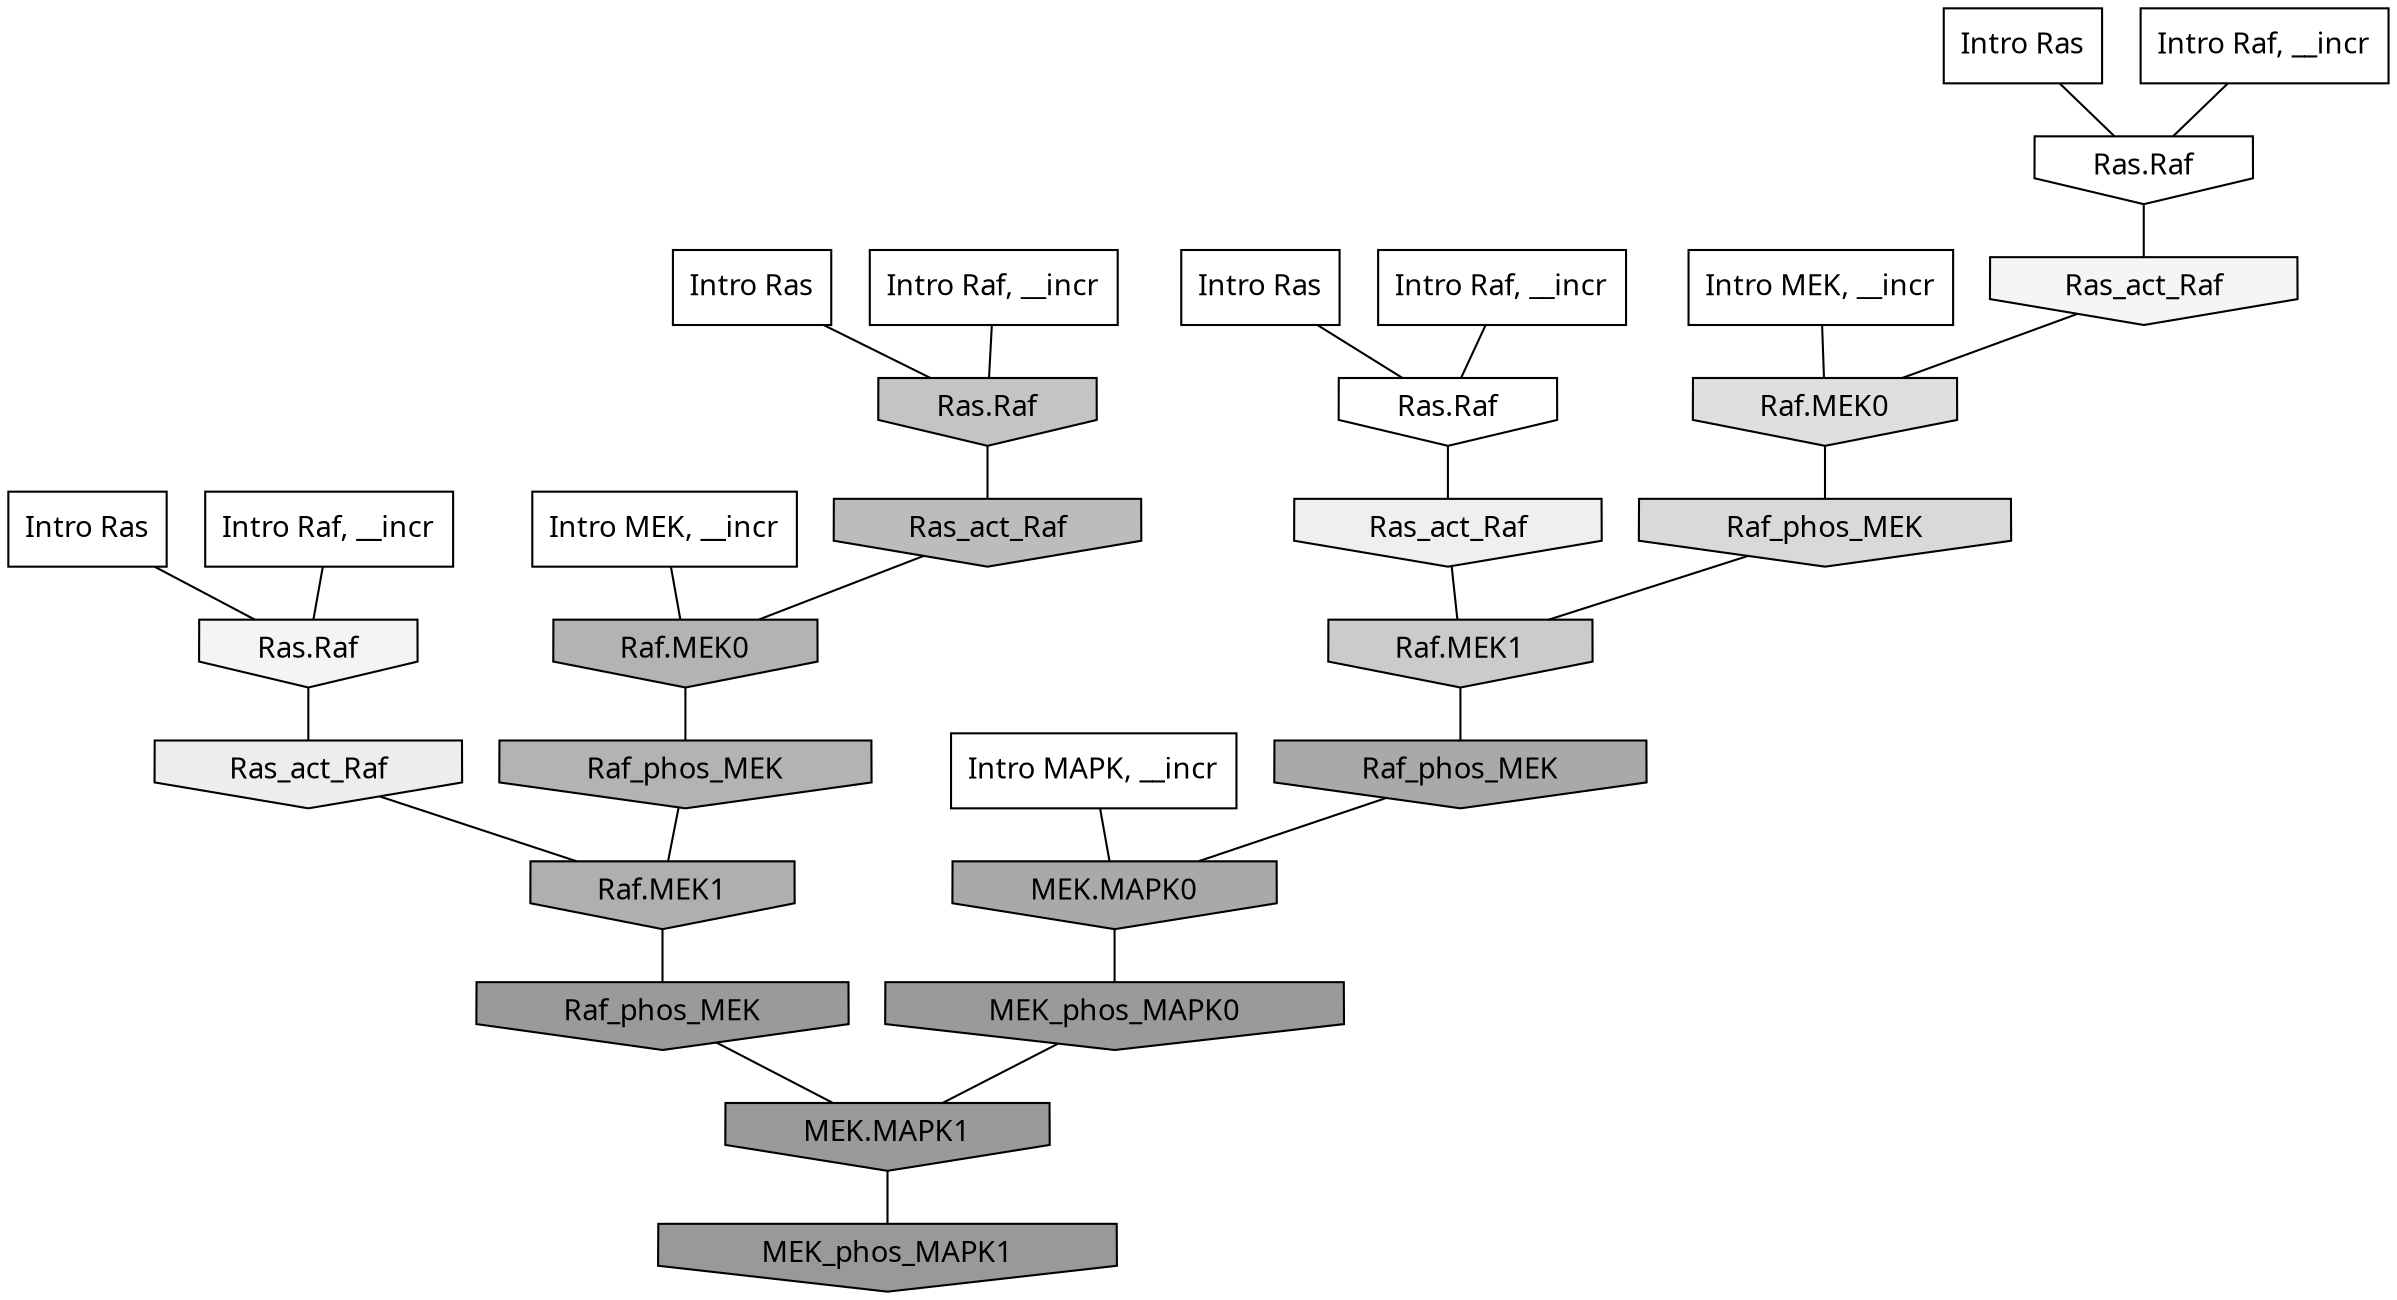 digraph G{
  rankdir="TB";
  ranksep=0.30;
  node [fontname="CMU Serif"];
  edge [fontname="CMU Serif"];
  
  37 [label="Intro Ras", shape=rectangle, style=filled, fillcolor="0.000 0.000 1.000"]
  
  53 [label="Intro Ras", shape=rectangle, style=filled, fillcolor="0.000 0.000 1.000"]
  
  63 [label="Intro Ras", shape=rectangle, style=filled, fillcolor="0.000 0.000 1.000"]
  
  69 [label="Intro Ras", shape=rectangle, style=filled, fillcolor="0.000 0.000 1.000"]
  
  374 [label="Intro Raf, __incr", shape=rectangle, style=filled, fillcolor="0.000 0.000 1.000"]
  
  777 [label="Intro Raf, __incr", shape=rectangle, style=filled, fillcolor="0.000 0.000 1.000"]
  
  957 [label="Intro Raf, __incr", shape=rectangle, style=filled, fillcolor="0.000 0.000 1.000"]
  
  1090 [label="Intro Raf, __incr", shape=rectangle, style=filled, fillcolor="0.000 0.000 1.000"]
  
  1337 [label="Intro MEK, __incr", shape=rectangle, style=filled, fillcolor="0.000 0.000 1.000"]
  
  1419 [label="Intro MEK, __incr", shape=rectangle, style=filled, fillcolor="0.000 0.000 1.000"]
  
  2658 [label="Intro MAPK, __incr", shape=rectangle, style=filled, fillcolor="0.000 0.000 1.000"]
  
  3231 [label="Ras.Raf", shape=invhouse, style=filled, fillcolor="0.000 0.000 1.000"]
  
  3276 [label="Ras.Raf", shape=invhouse, style=filled, fillcolor="0.000 0.000 1.000"]
  
  3641 [label="Ras_act_Raf", shape=invhouse, style=filled, fillcolor="0.000 0.000 0.958"]
  
  3651 [label="Ras.Raf", shape=invhouse, style=filled, fillcolor="0.000 0.000 0.957"]
  
  3980 [label="Ras_act_Raf", shape=invhouse, style=filled, fillcolor="0.000 0.000 0.936"]
  
  4120 [label="Ras_act_Raf", shape=invhouse, style=filled, fillcolor="0.000 0.000 0.928"]
  
  5045 [label="Raf.MEK0", shape=invhouse, style=filled, fillcolor="0.000 0.000 0.875"]
  
  5519 [label="Raf_phos_MEK", shape=invhouse, style=filled, fillcolor="0.000 0.000 0.851"]
  
  6880 [label="Raf.MEK1", shape=invhouse, style=filled, fillcolor="0.000 0.000 0.796"]
  
  7846 [label="Ras.Raf", shape=invhouse, style=filled, fillcolor="0.000 0.000 0.769"]
  
  9052 [label="Ras_act_Raf", shape=invhouse, style=filled, fillcolor="0.000 0.000 0.737"]
  
  10905 [label="Raf.MEK0", shape=invhouse, style=filled, fillcolor="0.000 0.000 0.702"]
  
  10953 [label="Raf_phos_MEK", shape=invhouse, style=filled, fillcolor="0.000 0.000 0.701"]
  
  11883 [label="Raf.MEK1", shape=invhouse, style=filled, fillcolor="0.000 0.000 0.686"]
  
  13580 [label="Raf_phos_MEK", shape=invhouse, style=filled, fillcolor="0.000 0.000 0.662"]
  
  13584 [label="MEK.MAPK0", shape=invhouse, style=filled, fillcolor="0.000 0.000 0.662"]
  
  17179 [label="Raf_phos_MEK", shape=invhouse, style=filled, fillcolor="0.000 0.000 0.604"]
  
  17221 [label="MEK_phos_MAPK0", shape=invhouse, style=filled, fillcolor="0.000 0.000 0.602"]
  
  17222 [label="MEK.MAPK1", shape=invhouse, style=filled, fillcolor="0.000 0.000 0.602"]
  
  17316 [label="MEK_phos_MAPK1", shape=invhouse, style=filled, fillcolor="0.000 0.000 0.600"]
  
  
  17222 -> 17316 [dir=none, color="0.000 0.000 0.000"] 
  17221 -> 17222 [dir=none, color="0.000 0.000 0.000"] 
  17179 -> 17222 [dir=none, color="0.000 0.000 0.000"] 
  13584 -> 17221 [dir=none, color="0.000 0.000 0.000"] 
  13580 -> 13584 [dir=none, color="0.000 0.000 0.000"] 
  11883 -> 17179 [dir=none, color="0.000 0.000 0.000"] 
  10953 -> 11883 [dir=none, color="0.000 0.000 0.000"] 
  10905 -> 10953 [dir=none, color="0.000 0.000 0.000"] 
  9052 -> 10905 [dir=none, color="0.000 0.000 0.000"] 
  7846 -> 9052 [dir=none, color="0.000 0.000 0.000"] 
  6880 -> 13580 [dir=none, color="0.000 0.000 0.000"] 
  5519 -> 6880 [dir=none, color="0.000 0.000 0.000"] 
  5045 -> 5519 [dir=none, color="0.000 0.000 0.000"] 
  4120 -> 11883 [dir=none, color="0.000 0.000 0.000"] 
  3980 -> 6880 [dir=none, color="0.000 0.000 0.000"] 
  3651 -> 4120 [dir=none, color="0.000 0.000 0.000"] 
  3641 -> 5045 [dir=none, color="0.000 0.000 0.000"] 
  3276 -> 3641 [dir=none, color="0.000 0.000 0.000"] 
  3231 -> 3980 [dir=none, color="0.000 0.000 0.000"] 
  2658 -> 13584 [dir=none, color="0.000 0.000 0.000"] 
  1419 -> 5045 [dir=none, color="0.000 0.000 0.000"] 
  1337 -> 10905 [dir=none, color="0.000 0.000 0.000"] 
  1090 -> 3651 [dir=none, color="0.000 0.000 0.000"] 
  957 -> 3231 [dir=none, color="0.000 0.000 0.000"] 
  777 -> 3276 [dir=none, color="0.000 0.000 0.000"] 
  374 -> 7846 [dir=none, color="0.000 0.000 0.000"] 
  69 -> 3276 [dir=none, color="0.000 0.000 0.000"] 
  63 -> 3231 [dir=none, color="0.000 0.000 0.000"] 
  53 -> 7846 [dir=none, color="0.000 0.000 0.000"] 
  37 -> 3651 [dir=none, color="0.000 0.000 0.000"] 
  
  }
